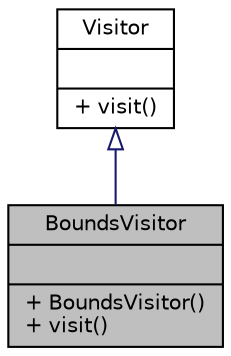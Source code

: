 digraph "BoundsVisitor"
{
 // LATEX_PDF_SIZE
  edge [fontname="Helvetica",fontsize="10",labelfontname="Helvetica",labelfontsize="10"];
  node [fontname="Helvetica",fontsize="10",shape=record];
  Node1 [label="{BoundsVisitor\n||+ BoundsVisitor()\l+ visit()\l}",height=0.2,width=0.4,color="black", fillcolor="grey75", style="filled", fontcolor="black",tooltip=" "];
  Node2 -> Node1 [dir="back",color="midnightblue",fontsize="10",style="solid",arrowtail="onormal",fontname="Helvetica"];
  Node2 [label="{Visitor\n||+ visit()\l}",height=0.2,width=0.4,color="black", fillcolor="white", style="filled",URL="$class_visitor.html",tooltip=" "];
}
